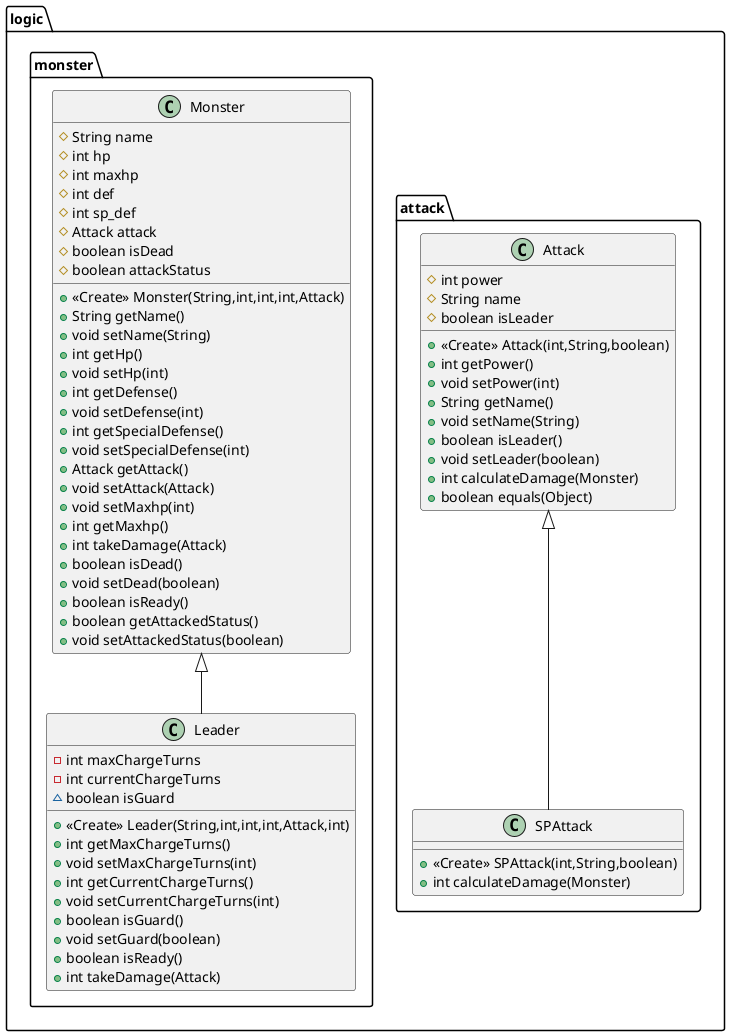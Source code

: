 @startuml
class logic.attack.SPAttack {
+ <<Create>> SPAttack(int,String,boolean)
+ int calculateDamage(Monster)
}
class logic.monster.Leader {
- int maxChargeTurns
- int currentChargeTurns
~ boolean isGuard
+ <<Create>> Leader(String,int,int,int,Attack,int)
+ int getMaxChargeTurns()
+ void setMaxChargeTurns(int)
+ int getCurrentChargeTurns()
+ void setCurrentChargeTurns(int)
+ boolean isGuard()
+ void setGuard(boolean)
+ boolean isReady()
+ int takeDamage(Attack)
}
class logic.attack.Attack {
# int power
# String name
# boolean isLeader
+ <<Create>> Attack(int,String,boolean)
+ int getPower()
+ void setPower(int)
+ String getName()
+ void setName(String)
+ boolean isLeader()
+ void setLeader(boolean)
+ int calculateDamage(Monster)
+ boolean equals(Object)
}
class logic.monster.Monster {
# String name
# int hp
# int maxhp
# int def
# int sp_def
# Attack attack
# boolean isDead
# boolean attackStatus
+ <<Create>> Monster(String,int,int,int,Attack)
+ String getName()
+ void setName(String)
+ int getHp()
+ void setHp(int)
+ int getDefense()
+ void setDefense(int)
+ int getSpecialDefense()
+ void setSpecialDefense(int)
+ Attack getAttack()
+ void setAttack(Attack)
+ void setMaxhp(int)
+ int getMaxhp()
+ int takeDamage(Attack)
+ boolean isDead()
+ void setDead(boolean)
+ boolean isReady()
+ boolean getAttackedStatus()
+ void setAttackedStatus(boolean)
}


logic.attack.Attack <|-- logic.attack.SPAttack
logic.monster.Monster <|-- logic.monster.Leader
@enduml